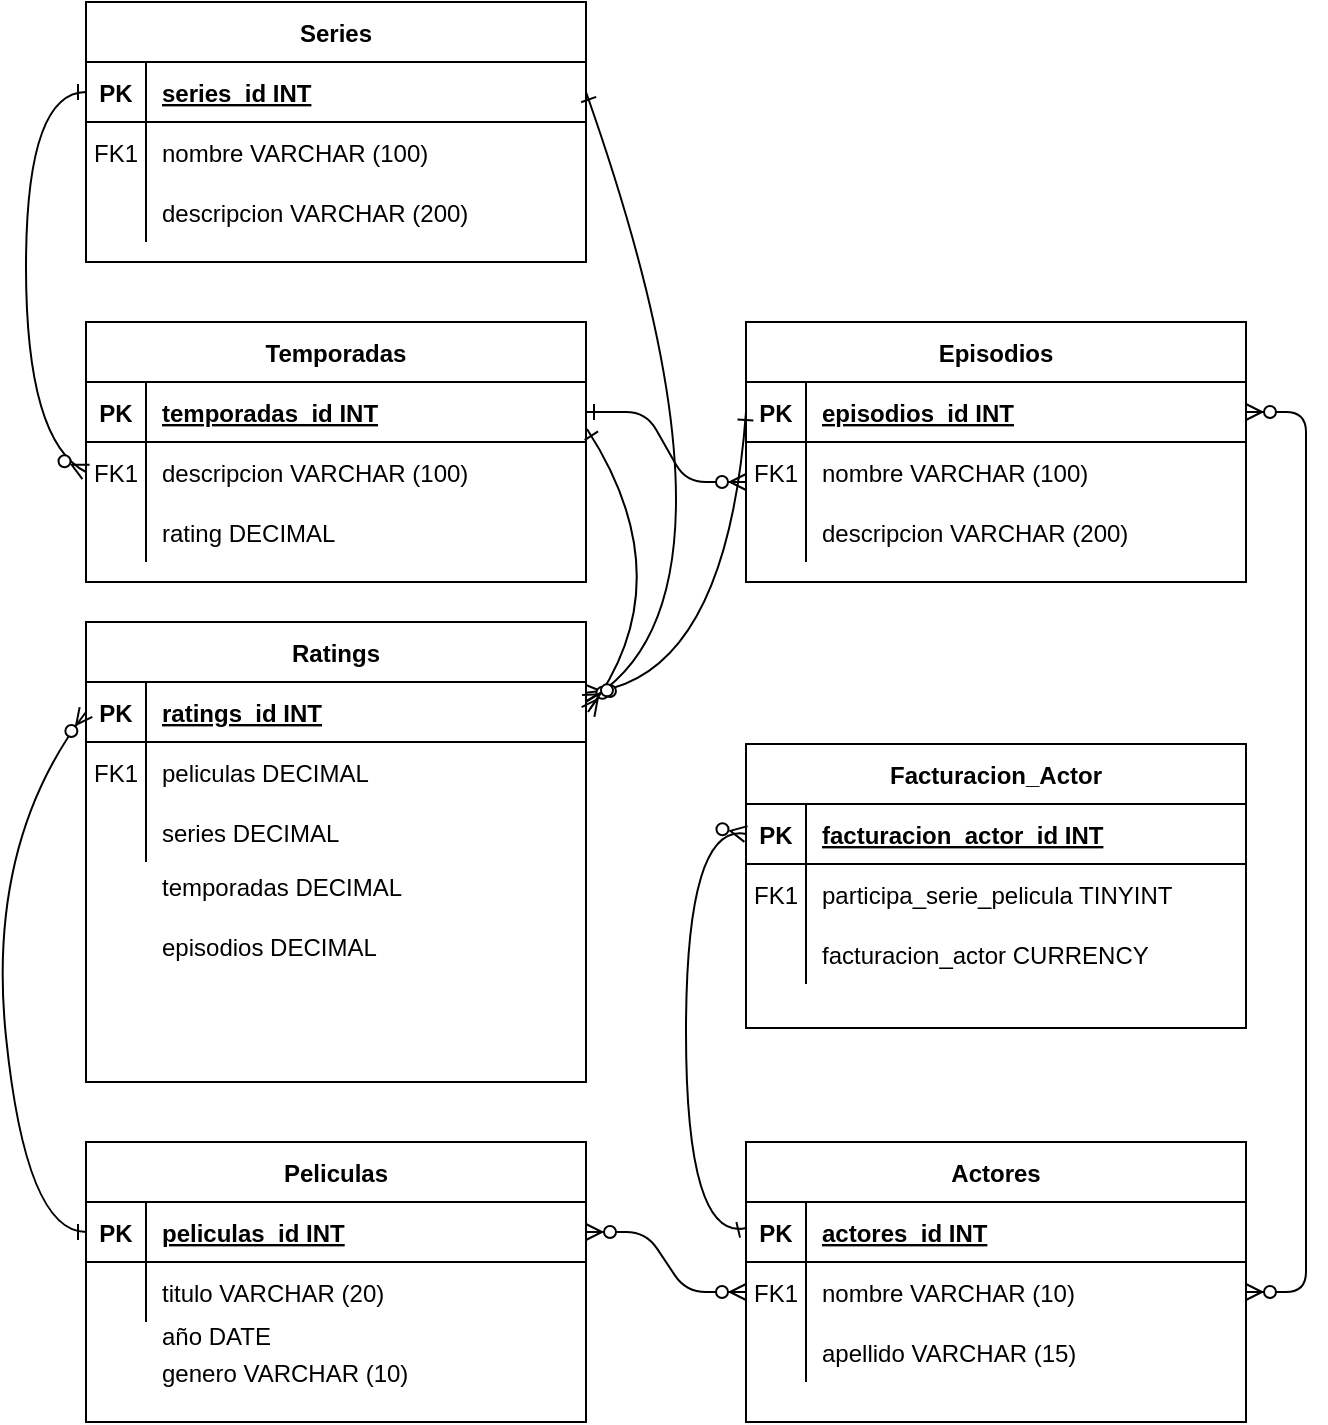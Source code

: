 <mxfile version="14.5.3" type="device"><diagram id="R2lEEEUBdFMjLlhIrx00" name="Page-1"><mxGraphModel dx="1483" dy="1883" grid="1" gridSize="10" guides="1" tooltips="1" connect="1" arrows="1" fold="1" page="1" pageScale="1" pageWidth="850" pageHeight="1100" math="0" shadow="0" extFonts="Permanent Marker^https://fonts.googleapis.com/css?family=Permanent+Marker"><root><mxCell id="0"/><mxCell id="1" parent="0"/><mxCell id="C-vyLk0tnHw3VtMMgP7b-1" value="" style="edgeStyle=entityRelationEdgeStyle;endArrow=ERzeroToMany;startArrow=ERzeroToMany;endFill=1;startFill=1;entryX=0;entryY=0.5;entryDx=0;entryDy=0;" parent="1" source="C-vyLk0tnHw3VtMMgP7b-24" target="C-vyLk0tnHw3VtMMgP7b-17" edge="1"><mxGeometry width="100" height="100" relative="1" as="geometry"><mxPoint x="340" y="720" as="sourcePoint"/><mxPoint x="440" y="620" as="targetPoint"/></mxGeometry></mxCell><mxCell id="C-vyLk0tnHw3VtMMgP7b-12" value="" style="edgeStyle=entityRelationEdgeStyle;endArrow=ERzeroToMany;startArrow=ERzeroToMany;endFill=1;startFill=1;" parent="1" source="C-vyLk0tnHw3VtMMgP7b-3" target="C-vyLk0tnHw3VtMMgP7b-17" edge="1"><mxGeometry width="100" height="100" relative="1" as="geometry"><mxPoint x="400" y="180" as="sourcePoint"/><mxPoint x="460" y="205" as="targetPoint"/></mxGeometry></mxCell><mxCell id="C-vyLk0tnHw3VtMMgP7b-2" value="Episodios" style="shape=table;startSize=30;container=1;collapsible=1;childLayout=tableLayout;fixedRows=1;rowLines=0;fontStyle=1;align=center;resizeLast=1;" parent="1" vertex="1"><mxGeometry x="450" y="-130" width="250" height="130" as="geometry"/></mxCell><mxCell id="C-vyLk0tnHw3VtMMgP7b-3" value="" style="shape=partialRectangle;collapsible=0;dropTarget=0;pointerEvents=0;fillColor=none;points=[[0,0.5],[1,0.5]];portConstraint=eastwest;top=0;left=0;right=0;bottom=1;" parent="C-vyLk0tnHw3VtMMgP7b-2" vertex="1"><mxGeometry y="30" width="250" height="30" as="geometry"/></mxCell><mxCell id="C-vyLk0tnHw3VtMMgP7b-4" value="PK" style="shape=partialRectangle;overflow=hidden;connectable=0;fillColor=none;top=0;left=0;bottom=0;right=0;fontStyle=1;" parent="C-vyLk0tnHw3VtMMgP7b-3" vertex="1"><mxGeometry width="30" height="30" as="geometry"/></mxCell><mxCell id="C-vyLk0tnHw3VtMMgP7b-5" value="episodios_id INT" style="shape=partialRectangle;overflow=hidden;connectable=0;fillColor=none;top=0;left=0;bottom=0;right=0;align=left;spacingLeft=6;fontStyle=5;" parent="C-vyLk0tnHw3VtMMgP7b-3" vertex="1"><mxGeometry x="30" width="220" height="30" as="geometry"/></mxCell><mxCell id="C-vyLk0tnHw3VtMMgP7b-6" value="" style="shape=partialRectangle;collapsible=0;dropTarget=0;pointerEvents=0;fillColor=none;points=[[0,0.5],[1,0.5]];portConstraint=eastwest;top=0;left=0;right=0;bottom=0;" parent="C-vyLk0tnHw3VtMMgP7b-2" vertex="1"><mxGeometry y="60" width="250" height="30" as="geometry"/></mxCell><mxCell id="C-vyLk0tnHw3VtMMgP7b-7" value="FK1" style="shape=partialRectangle;overflow=hidden;connectable=0;fillColor=none;top=0;left=0;bottom=0;right=0;" parent="C-vyLk0tnHw3VtMMgP7b-6" vertex="1"><mxGeometry width="30" height="30" as="geometry"/></mxCell><mxCell id="C-vyLk0tnHw3VtMMgP7b-8" value="nombre VARCHAR (100)" style="shape=partialRectangle;overflow=hidden;connectable=0;fillColor=none;top=0;left=0;bottom=0;right=0;align=left;spacingLeft=6;" parent="C-vyLk0tnHw3VtMMgP7b-6" vertex="1"><mxGeometry x="30" width="220" height="30" as="geometry"/></mxCell><mxCell id="C-vyLk0tnHw3VtMMgP7b-9" value="" style="shape=partialRectangle;collapsible=0;dropTarget=0;pointerEvents=0;fillColor=none;points=[[0,0.5],[1,0.5]];portConstraint=eastwest;top=0;left=0;right=0;bottom=0;" parent="C-vyLk0tnHw3VtMMgP7b-2" vertex="1"><mxGeometry y="90" width="250" height="30" as="geometry"/></mxCell><mxCell id="C-vyLk0tnHw3VtMMgP7b-10" value="" style="shape=partialRectangle;overflow=hidden;connectable=0;fillColor=none;top=0;left=0;bottom=0;right=0;" parent="C-vyLk0tnHw3VtMMgP7b-9" vertex="1"><mxGeometry width="30" height="30" as="geometry"/></mxCell><mxCell id="C-vyLk0tnHw3VtMMgP7b-11" value="descripcion VARCHAR (200)" style="shape=partialRectangle;overflow=hidden;connectable=0;fillColor=none;top=0;left=0;bottom=0;right=0;align=left;spacingLeft=6;" parent="C-vyLk0tnHw3VtMMgP7b-9" vertex="1"><mxGeometry x="30" width="220" height="30" as="geometry"/></mxCell><mxCell id="C-vyLk0tnHw3VtMMgP7b-13" value="Actores" style="shape=table;startSize=30;container=1;collapsible=1;childLayout=tableLayout;fixedRows=1;rowLines=0;fontStyle=1;align=center;resizeLast=1;" parent="1" vertex="1"><mxGeometry x="450" y="280" width="250" height="140" as="geometry"/></mxCell><mxCell id="C-vyLk0tnHw3VtMMgP7b-14" value="" style="shape=partialRectangle;collapsible=0;dropTarget=0;pointerEvents=0;fillColor=none;points=[[0,0.5],[1,0.5]];portConstraint=eastwest;top=0;left=0;right=0;bottom=1;" parent="C-vyLk0tnHw3VtMMgP7b-13" vertex="1"><mxGeometry y="30" width="250" height="30" as="geometry"/></mxCell><mxCell id="C-vyLk0tnHw3VtMMgP7b-15" value="PK" style="shape=partialRectangle;overflow=hidden;connectable=0;fillColor=none;top=0;left=0;bottom=0;right=0;fontStyle=1;" parent="C-vyLk0tnHw3VtMMgP7b-14" vertex="1"><mxGeometry width="30" height="30" as="geometry"/></mxCell><mxCell id="C-vyLk0tnHw3VtMMgP7b-16" value="actores_id INT" style="shape=partialRectangle;overflow=hidden;connectable=0;fillColor=none;top=0;left=0;bottom=0;right=0;align=left;spacingLeft=6;fontStyle=5;" parent="C-vyLk0tnHw3VtMMgP7b-14" vertex="1"><mxGeometry x="30" width="220" height="30" as="geometry"/></mxCell><mxCell id="C-vyLk0tnHw3VtMMgP7b-17" value="" style="shape=partialRectangle;collapsible=0;dropTarget=0;pointerEvents=0;fillColor=none;points=[[0,0.5],[1,0.5]];portConstraint=eastwest;top=0;left=0;right=0;bottom=0;" parent="C-vyLk0tnHw3VtMMgP7b-13" vertex="1"><mxGeometry y="60" width="250" height="30" as="geometry"/></mxCell><mxCell id="C-vyLk0tnHw3VtMMgP7b-18" value="FK1" style="shape=partialRectangle;overflow=hidden;connectable=0;fillColor=none;top=0;left=0;bottom=0;right=0;" parent="C-vyLk0tnHw3VtMMgP7b-17" vertex="1"><mxGeometry width="30" height="30" as="geometry"/></mxCell><mxCell id="C-vyLk0tnHw3VtMMgP7b-19" value="nombre VARCHAR (10)" style="shape=partialRectangle;overflow=hidden;connectable=0;fillColor=none;top=0;left=0;bottom=0;right=0;align=left;spacingLeft=6;" parent="C-vyLk0tnHw3VtMMgP7b-17" vertex="1"><mxGeometry x="30" width="220" height="30" as="geometry"/></mxCell><mxCell id="C-vyLk0tnHw3VtMMgP7b-20" value="" style="shape=partialRectangle;collapsible=0;dropTarget=0;pointerEvents=0;fillColor=none;points=[[0,0.5],[1,0.5]];portConstraint=eastwest;top=0;left=0;right=0;bottom=0;" parent="C-vyLk0tnHw3VtMMgP7b-13" vertex="1"><mxGeometry y="90" width="250" height="30" as="geometry"/></mxCell><mxCell id="C-vyLk0tnHw3VtMMgP7b-21" value="" style="shape=partialRectangle;overflow=hidden;connectable=0;fillColor=none;top=0;left=0;bottom=0;right=0;" parent="C-vyLk0tnHw3VtMMgP7b-20" vertex="1"><mxGeometry width="30" height="30" as="geometry"/></mxCell><mxCell id="C-vyLk0tnHw3VtMMgP7b-22" value="apellido VARCHAR (15)" style="shape=partialRectangle;overflow=hidden;connectable=0;fillColor=none;top=0;left=0;bottom=0;right=0;align=left;spacingLeft=6;" parent="C-vyLk0tnHw3VtMMgP7b-20" vertex="1"><mxGeometry x="30" width="220" height="30" as="geometry"/></mxCell><mxCell id="C-vyLk0tnHw3VtMMgP7b-23" value="Peliculas" style="shape=table;startSize=30;container=1;collapsible=1;childLayout=tableLayout;fixedRows=1;rowLines=0;fontStyle=1;align=center;resizeLast=1;" parent="1" vertex="1"><mxGeometry x="120" y="280" width="250" height="140" as="geometry"/></mxCell><mxCell id="C-vyLk0tnHw3VtMMgP7b-24" value="" style="shape=partialRectangle;collapsible=0;dropTarget=0;pointerEvents=0;fillColor=none;points=[[0,0.5],[1,0.5]];portConstraint=eastwest;top=0;left=0;right=0;bottom=1;" parent="C-vyLk0tnHw3VtMMgP7b-23" vertex="1"><mxGeometry y="30" width="250" height="30" as="geometry"/></mxCell><mxCell id="C-vyLk0tnHw3VtMMgP7b-25" value="PK" style="shape=partialRectangle;overflow=hidden;connectable=0;fillColor=none;top=0;left=0;bottom=0;right=0;fontStyle=1;" parent="C-vyLk0tnHw3VtMMgP7b-24" vertex="1"><mxGeometry width="30" height="30" as="geometry"/></mxCell><mxCell id="C-vyLk0tnHw3VtMMgP7b-26" value="peliculas_id INT" style="shape=partialRectangle;overflow=hidden;connectable=0;fillColor=none;top=0;left=0;bottom=0;right=0;align=left;spacingLeft=6;fontStyle=5;" parent="C-vyLk0tnHw3VtMMgP7b-24" vertex="1"><mxGeometry x="30" width="220" height="30" as="geometry"/></mxCell><mxCell id="C-vyLk0tnHw3VtMMgP7b-27" value="" style="shape=partialRectangle;collapsible=0;dropTarget=0;pointerEvents=0;fillColor=none;points=[[0,0.5],[1,0.5]];portConstraint=eastwest;top=0;left=0;right=0;bottom=0;" parent="C-vyLk0tnHw3VtMMgP7b-23" vertex="1"><mxGeometry y="60" width="250" height="30" as="geometry"/></mxCell><mxCell id="C-vyLk0tnHw3VtMMgP7b-28" value="" style="shape=partialRectangle;overflow=hidden;connectable=0;fillColor=none;top=0;left=0;bottom=0;right=0;" parent="C-vyLk0tnHw3VtMMgP7b-27" vertex="1"><mxGeometry width="30" height="30" as="geometry"/></mxCell><mxCell id="C-vyLk0tnHw3VtMMgP7b-29" value="titulo VARCHAR (20)" style="shape=partialRectangle;overflow=hidden;connectable=0;fillColor=none;top=0;left=0;bottom=0;right=0;align=left;spacingLeft=6;" parent="C-vyLk0tnHw3VtMMgP7b-27" vertex="1"><mxGeometry x="30" width="220" height="30" as="geometry"/></mxCell><mxCell id="OYsL8MsSdjmtslrMlt54-2" value="año DATE" style="shape=partialRectangle;overflow=hidden;connectable=0;fillColor=none;top=0;left=0;bottom=0;right=0;align=left;spacingLeft=6;" parent="1" vertex="1"><mxGeometry x="150" y="361.5" width="220" height="30" as="geometry"/></mxCell><mxCell id="OYsL8MsSdjmtslrMlt54-4" value="genero VARCHAR (10)" style="shape=partialRectangle;overflow=hidden;connectable=0;fillColor=none;top=0;left=0;bottom=0;right=0;align=left;spacingLeft=6;" parent="1" vertex="1"><mxGeometry x="150" y="380" width="220" height="30" as="geometry"/></mxCell><mxCell id="OYsL8MsSdjmtslrMlt54-11" value="Temporadas" style="shape=table;startSize=30;container=1;collapsible=1;childLayout=tableLayout;fixedRows=1;rowLines=0;fontStyle=1;align=center;resizeLast=1;" parent="1" vertex="1"><mxGeometry x="120" y="-130" width="250" height="130" as="geometry"/></mxCell><mxCell id="OYsL8MsSdjmtslrMlt54-12" value="" style="shape=partialRectangle;collapsible=0;dropTarget=0;pointerEvents=0;fillColor=none;points=[[0,0.5],[1,0.5]];portConstraint=eastwest;top=0;left=0;right=0;bottom=1;" parent="OYsL8MsSdjmtslrMlt54-11" vertex="1"><mxGeometry y="30" width="250" height="30" as="geometry"/></mxCell><mxCell id="OYsL8MsSdjmtslrMlt54-13" value="PK" style="shape=partialRectangle;overflow=hidden;connectable=0;fillColor=none;top=0;left=0;bottom=0;right=0;fontStyle=1;" parent="OYsL8MsSdjmtslrMlt54-12" vertex="1"><mxGeometry width="30" height="30" as="geometry"/></mxCell><mxCell id="OYsL8MsSdjmtslrMlt54-14" value="temporadas_id INT" style="shape=partialRectangle;overflow=hidden;connectable=0;fillColor=none;top=0;left=0;bottom=0;right=0;align=left;spacingLeft=6;fontStyle=5;" parent="OYsL8MsSdjmtslrMlt54-12" vertex="1"><mxGeometry x="30" width="220" height="30" as="geometry"/></mxCell><mxCell id="OYsL8MsSdjmtslrMlt54-15" value="" style="shape=partialRectangle;collapsible=0;dropTarget=0;pointerEvents=0;fillColor=none;points=[[0,0.5],[1,0.5]];portConstraint=eastwest;top=0;left=0;right=0;bottom=0;" parent="OYsL8MsSdjmtslrMlt54-11" vertex="1"><mxGeometry y="60" width="250" height="30" as="geometry"/></mxCell><mxCell id="OYsL8MsSdjmtslrMlt54-16" value="FK1" style="shape=partialRectangle;overflow=hidden;connectable=0;fillColor=none;top=0;left=0;bottom=0;right=0;" parent="OYsL8MsSdjmtslrMlt54-15" vertex="1"><mxGeometry width="30" height="30" as="geometry"/></mxCell><mxCell id="OYsL8MsSdjmtslrMlt54-17" value="descripcion VARCHAR (100)" style="shape=partialRectangle;overflow=hidden;connectable=0;fillColor=none;top=0;left=0;bottom=0;right=0;align=left;spacingLeft=6;" parent="OYsL8MsSdjmtslrMlt54-15" vertex="1"><mxGeometry x="30" width="220" height="30" as="geometry"/></mxCell><mxCell id="OYsL8MsSdjmtslrMlt54-18" value="" style="shape=partialRectangle;collapsible=0;dropTarget=0;pointerEvents=0;fillColor=none;points=[[0,0.5],[1,0.5]];portConstraint=eastwest;top=0;left=0;right=0;bottom=0;" parent="OYsL8MsSdjmtslrMlt54-11" vertex="1"><mxGeometry y="90" width="250" height="30" as="geometry"/></mxCell><mxCell id="OYsL8MsSdjmtslrMlt54-19" value="" style="shape=partialRectangle;overflow=hidden;connectable=0;fillColor=none;top=0;left=0;bottom=0;right=0;" parent="OYsL8MsSdjmtslrMlt54-18" vertex="1"><mxGeometry width="30" height="30" as="geometry"/></mxCell><mxCell id="OYsL8MsSdjmtslrMlt54-20" value="rating DECIMAL" style="shape=partialRectangle;overflow=hidden;connectable=0;fillColor=none;top=0;left=0;bottom=0;right=0;align=left;spacingLeft=6;" parent="OYsL8MsSdjmtslrMlt54-18" vertex="1"><mxGeometry x="30" width="220" height="30" as="geometry"/></mxCell><mxCell id="OYsL8MsSdjmtslrMlt54-22" value="Series" style="shape=table;startSize=30;container=1;collapsible=1;childLayout=tableLayout;fixedRows=1;rowLines=0;fontStyle=1;align=center;resizeLast=1;" parent="1" vertex="1"><mxGeometry x="120" y="-290" width="250" height="130" as="geometry"/></mxCell><mxCell id="OYsL8MsSdjmtslrMlt54-23" value="" style="shape=partialRectangle;collapsible=0;dropTarget=0;pointerEvents=0;fillColor=none;points=[[0,0.5],[1,0.5]];portConstraint=eastwest;top=0;left=0;right=0;bottom=1;" parent="OYsL8MsSdjmtslrMlt54-22" vertex="1"><mxGeometry y="30" width="250" height="30" as="geometry"/></mxCell><mxCell id="OYsL8MsSdjmtslrMlt54-24" value="PK" style="shape=partialRectangle;overflow=hidden;connectable=0;fillColor=none;top=0;left=0;bottom=0;right=0;fontStyle=1;" parent="OYsL8MsSdjmtslrMlt54-23" vertex="1"><mxGeometry width="30" height="30" as="geometry"/></mxCell><mxCell id="OYsL8MsSdjmtslrMlt54-25" value="series_id INT" style="shape=partialRectangle;overflow=hidden;connectable=0;fillColor=none;top=0;left=0;bottom=0;right=0;align=left;spacingLeft=6;fontStyle=5;" parent="OYsL8MsSdjmtslrMlt54-23" vertex="1"><mxGeometry x="30" width="220" height="30" as="geometry"/></mxCell><mxCell id="OYsL8MsSdjmtslrMlt54-26" value="" style="shape=partialRectangle;collapsible=0;dropTarget=0;pointerEvents=0;fillColor=none;points=[[0,0.5],[1,0.5]];portConstraint=eastwest;top=0;left=0;right=0;bottom=0;" parent="OYsL8MsSdjmtslrMlt54-22" vertex="1"><mxGeometry y="60" width="250" height="30" as="geometry"/></mxCell><mxCell id="OYsL8MsSdjmtslrMlt54-27" value="FK1" style="shape=partialRectangle;overflow=hidden;connectable=0;fillColor=none;top=0;left=0;bottom=0;right=0;" parent="OYsL8MsSdjmtslrMlt54-26" vertex="1"><mxGeometry width="30" height="30" as="geometry"/></mxCell><mxCell id="OYsL8MsSdjmtslrMlt54-28" value="nombre VARCHAR (100)" style="shape=partialRectangle;overflow=hidden;connectable=0;fillColor=none;top=0;left=0;bottom=0;right=0;align=left;spacingLeft=6;" parent="OYsL8MsSdjmtslrMlt54-26" vertex="1"><mxGeometry x="30" width="220" height="30" as="geometry"/></mxCell><mxCell id="OYsL8MsSdjmtslrMlt54-29" value="" style="shape=partialRectangle;collapsible=0;dropTarget=0;pointerEvents=0;fillColor=none;points=[[0,0.5],[1,0.5]];portConstraint=eastwest;top=0;left=0;right=0;bottom=0;" parent="OYsL8MsSdjmtslrMlt54-22" vertex="1"><mxGeometry y="90" width="250" height="30" as="geometry"/></mxCell><mxCell id="OYsL8MsSdjmtslrMlt54-30" value="" style="shape=partialRectangle;overflow=hidden;connectable=0;fillColor=none;top=0;left=0;bottom=0;right=0;" parent="OYsL8MsSdjmtslrMlt54-29" vertex="1"><mxGeometry width="30" height="30" as="geometry"/></mxCell><mxCell id="OYsL8MsSdjmtslrMlt54-31" value="descripcion VARCHAR (200)" style="shape=partialRectangle;overflow=hidden;connectable=0;fillColor=none;top=0;left=0;bottom=0;right=0;align=left;spacingLeft=6;" parent="OYsL8MsSdjmtslrMlt54-29" vertex="1"><mxGeometry x="30" width="220" height="30" as="geometry"/></mxCell><mxCell id="OYsL8MsSdjmtslrMlt54-41" value="" style="edgeStyle=entityRelationEdgeStyle;endArrow=ERzeroToMany;startArrow=ERone;endFill=1;startFill=0;entryX=0;entryY=0.5;entryDx=0;entryDy=0;exitX=1;exitY=0.5;exitDx=0;exitDy=0;" parent="1" edge="1" source="OYsL8MsSdjmtslrMlt54-12"><mxGeometry width="100" height="100" relative="1" as="geometry"><mxPoint x="370" y="-80" as="sourcePoint"/><mxPoint x="450" y="-50" as="targetPoint"/></mxGeometry></mxCell><mxCell id="OYsL8MsSdjmtslrMlt54-43" value="" style="curved=1;endArrow=ERzeroToMany;html=1;exitX=0;exitY=0.5;exitDx=0;exitDy=0;entryX=0;entryY=0.5;entryDx=0;entryDy=0;endFill=1;startArrow=ERone;startFill=0;" parent="1" source="OYsL8MsSdjmtslrMlt54-23" target="OYsL8MsSdjmtslrMlt54-15" edge="1"><mxGeometry width="50" height="50" relative="1" as="geometry"><mxPoint x="400" y="160" as="sourcePoint"/><mxPoint x="450" y="110" as="targetPoint"/><Array as="points"><mxPoint x="90" y="-245"/><mxPoint x="90" y="-70"/></Array></mxGeometry></mxCell><mxCell id="OYsL8MsSdjmtslrMlt54-59" value="Facturacion_Actor" style="shape=table;startSize=30;container=1;collapsible=1;childLayout=tableLayout;fixedRows=1;rowLines=0;fontStyle=1;align=center;resizeLast=1;" parent="1" vertex="1"><mxGeometry x="450" y="81" width="250" height="142" as="geometry"/></mxCell><mxCell id="OYsL8MsSdjmtslrMlt54-60" value="" style="shape=partialRectangle;collapsible=0;dropTarget=0;pointerEvents=0;fillColor=none;points=[[0,0.5],[1,0.5]];portConstraint=eastwest;top=0;left=0;right=0;bottom=1;" parent="OYsL8MsSdjmtslrMlt54-59" vertex="1"><mxGeometry y="30" width="250" height="30" as="geometry"/></mxCell><mxCell id="OYsL8MsSdjmtslrMlt54-61" value="PK" style="shape=partialRectangle;overflow=hidden;connectable=0;fillColor=none;top=0;left=0;bottom=0;right=0;fontStyle=1;" parent="OYsL8MsSdjmtslrMlt54-60" vertex="1"><mxGeometry width="30" height="30" as="geometry"/></mxCell><mxCell id="OYsL8MsSdjmtslrMlt54-62" value="facturacion_actor_id INT" style="shape=partialRectangle;overflow=hidden;connectable=0;fillColor=none;top=0;left=0;bottom=0;right=0;align=left;spacingLeft=6;fontStyle=5;" parent="OYsL8MsSdjmtslrMlt54-60" vertex="1"><mxGeometry x="30" width="220" height="30" as="geometry"/></mxCell><mxCell id="OYsL8MsSdjmtslrMlt54-63" value="" style="shape=partialRectangle;collapsible=0;dropTarget=0;pointerEvents=0;fillColor=none;points=[[0,0.5],[1,0.5]];portConstraint=eastwest;top=0;left=0;right=0;bottom=0;" parent="OYsL8MsSdjmtslrMlt54-59" vertex="1"><mxGeometry y="60" width="250" height="30" as="geometry"/></mxCell><mxCell id="OYsL8MsSdjmtslrMlt54-64" value="FK1" style="shape=partialRectangle;overflow=hidden;connectable=0;fillColor=none;top=0;left=0;bottom=0;right=0;" parent="OYsL8MsSdjmtslrMlt54-63" vertex="1"><mxGeometry width="30" height="30" as="geometry"/></mxCell><mxCell id="OYsL8MsSdjmtslrMlt54-65" value="participa_serie_pelicula TINYINT" style="shape=partialRectangle;overflow=hidden;connectable=0;fillColor=none;top=0;left=0;bottom=0;right=0;align=left;spacingLeft=6;" parent="OYsL8MsSdjmtslrMlt54-63" vertex="1"><mxGeometry x="30" width="220" height="30" as="geometry"/></mxCell><mxCell id="OYsL8MsSdjmtslrMlt54-66" value="" style="shape=partialRectangle;collapsible=0;dropTarget=0;pointerEvents=0;fillColor=none;points=[[0,0.5],[1,0.5]];portConstraint=eastwest;top=0;left=0;right=0;bottom=0;" parent="OYsL8MsSdjmtslrMlt54-59" vertex="1"><mxGeometry y="90" width="250" height="30" as="geometry"/></mxCell><mxCell id="OYsL8MsSdjmtslrMlt54-67" value="" style="shape=partialRectangle;overflow=hidden;connectable=0;fillColor=none;top=0;left=0;bottom=0;right=0;" parent="OYsL8MsSdjmtslrMlt54-66" vertex="1"><mxGeometry width="30" height="30" as="geometry"/></mxCell><mxCell id="OYsL8MsSdjmtslrMlt54-68" value="facturacion_actor CURRENCY" style="shape=partialRectangle;overflow=hidden;connectable=0;fillColor=none;top=0;left=0;bottom=0;right=0;align=left;spacingLeft=6;" parent="OYsL8MsSdjmtslrMlt54-66" vertex="1"><mxGeometry x="30" width="220" height="30" as="geometry"/></mxCell><mxCell id="OYsL8MsSdjmtslrMlt54-74" value="" style="curved=1;endArrow=ERzeroToMany;html=1;exitX=0;exitY=0.5;exitDx=0;exitDy=0;entryX=0;entryY=0.5;entryDx=0;entryDy=0;endFill=1;startArrow=ERone;startFill=0;" parent="1" target="OYsL8MsSdjmtslrMlt54-60" edge="1"><mxGeometry width="50" height="50" relative="1" as="geometry"><mxPoint x="450" y="323" as="sourcePoint"/><mxPoint x="450" y="180" as="targetPoint"/><Array as="points"><mxPoint x="420" y="330"/><mxPoint x="420" y="120"/></Array></mxGeometry></mxCell><mxCell id="hSOP-3o9CaAUma1rwUsU-1" value="Ratings" style="shape=table;startSize=30;container=1;collapsible=1;childLayout=tableLayout;fixedRows=1;rowLines=0;fontStyle=1;align=center;resizeLast=1;" vertex="1" parent="1"><mxGeometry x="120" y="20" width="250" height="230" as="geometry"/></mxCell><mxCell id="hSOP-3o9CaAUma1rwUsU-2" value="" style="shape=partialRectangle;collapsible=0;dropTarget=0;pointerEvents=0;fillColor=none;points=[[0,0.5],[1,0.5]];portConstraint=eastwest;top=0;left=0;right=0;bottom=1;" vertex="1" parent="hSOP-3o9CaAUma1rwUsU-1"><mxGeometry y="30" width="250" height="30" as="geometry"/></mxCell><mxCell id="hSOP-3o9CaAUma1rwUsU-3" value="PK" style="shape=partialRectangle;overflow=hidden;connectable=0;fillColor=none;top=0;left=0;bottom=0;right=0;fontStyle=1;" vertex="1" parent="hSOP-3o9CaAUma1rwUsU-2"><mxGeometry width="30" height="30" as="geometry"/></mxCell><mxCell id="hSOP-3o9CaAUma1rwUsU-4" value="ratings_id INT" style="shape=partialRectangle;overflow=hidden;connectable=0;fillColor=none;top=0;left=0;bottom=0;right=0;align=left;spacingLeft=6;fontStyle=5;" vertex="1" parent="hSOP-3o9CaAUma1rwUsU-2"><mxGeometry x="30" width="220" height="30" as="geometry"/></mxCell><mxCell id="hSOP-3o9CaAUma1rwUsU-5" value="" style="shape=partialRectangle;collapsible=0;dropTarget=0;pointerEvents=0;fillColor=none;points=[[0,0.5],[1,0.5]];portConstraint=eastwest;top=0;left=0;right=0;bottom=0;" vertex="1" parent="hSOP-3o9CaAUma1rwUsU-1"><mxGeometry y="60" width="250" height="30" as="geometry"/></mxCell><mxCell id="hSOP-3o9CaAUma1rwUsU-6" value="FK1" style="shape=partialRectangle;overflow=hidden;connectable=0;fillColor=none;top=0;left=0;bottom=0;right=0;" vertex="1" parent="hSOP-3o9CaAUma1rwUsU-5"><mxGeometry width="30" height="30" as="geometry"/></mxCell><mxCell id="hSOP-3o9CaAUma1rwUsU-7" value="peliculas DECIMAL" style="shape=partialRectangle;overflow=hidden;connectable=0;fillColor=none;top=0;left=0;bottom=0;right=0;align=left;spacingLeft=6;" vertex="1" parent="hSOP-3o9CaAUma1rwUsU-5"><mxGeometry x="30" width="220" height="30" as="geometry"/></mxCell><mxCell id="hSOP-3o9CaAUma1rwUsU-8" value="" style="shape=partialRectangle;collapsible=0;dropTarget=0;pointerEvents=0;fillColor=none;points=[[0,0.5],[1,0.5]];portConstraint=eastwest;top=0;left=0;right=0;bottom=0;" vertex="1" parent="hSOP-3o9CaAUma1rwUsU-1"><mxGeometry y="90" width="250" height="30" as="geometry"/></mxCell><mxCell id="hSOP-3o9CaAUma1rwUsU-9" value="" style="shape=partialRectangle;overflow=hidden;connectable=0;fillColor=none;top=0;left=0;bottom=0;right=0;" vertex="1" parent="hSOP-3o9CaAUma1rwUsU-8"><mxGeometry width="30" height="30" as="geometry"/></mxCell><mxCell id="hSOP-3o9CaAUma1rwUsU-10" value="series DECIMAL" style="shape=partialRectangle;overflow=hidden;connectable=0;fillColor=none;top=0;left=0;bottom=0;right=0;align=left;spacingLeft=6;" vertex="1" parent="hSOP-3o9CaAUma1rwUsU-8"><mxGeometry x="30" width="220" height="30" as="geometry"/></mxCell><mxCell id="hSOP-3o9CaAUma1rwUsU-11" value="temporadas DECIMAL" style="shape=partialRectangle;overflow=hidden;connectable=0;fillColor=none;top=0;left=0;bottom=0;right=0;align=left;spacingLeft=6;" vertex="1" parent="1"><mxGeometry x="150" y="137" width="220" height="30" as="geometry"/></mxCell><mxCell id="hSOP-3o9CaAUma1rwUsU-12" value="episodios DECIMAL" style="shape=partialRectangle;overflow=hidden;connectable=0;fillColor=none;top=0;left=0;bottom=0;right=0;align=left;spacingLeft=6;" vertex="1" parent="1"><mxGeometry x="150" y="167" width="220" height="30" as="geometry"/></mxCell><mxCell id="hSOP-3o9CaAUma1rwUsU-13" value="" style="curved=1;endArrow=ERone;html=1;exitX=0;exitY=0.5;exitDx=0;exitDy=0;entryX=0;entryY=0.5;entryDx=0;entryDy=0;endFill=0;startArrow=ERzeroToMany;startFill=1;" edge="1" parent="1" source="hSOP-3o9CaAUma1rwUsU-2" target="C-vyLk0tnHw3VtMMgP7b-24"><mxGeometry width="50" height="50" relative="1" as="geometry"><mxPoint x="460" y="333" as="sourcePoint"/><mxPoint x="460" y="136" as="targetPoint"/><Array as="points"><mxPoint x="70" y="130"/><mxPoint x="90" y="325"/></Array></mxGeometry></mxCell><mxCell id="hSOP-3o9CaAUma1rwUsU-14" value="" style="curved=1;endArrow=ERone;html=1;entryX=0;entryY=0.5;entryDx=0;entryDy=0;endFill=0;startArrow=ERzeroToMany;startFill=1;" edge="1" parent="1" source="hSOP-3o9CaAUma1rwUsU-2" target="C-vyLk0tnHw3VtMMgP7b-3"><mxGeometry width="50" height="50" relative="1" as="geometry"><mxPoint x="371" y="56" as="sourcePoint"/><mxPoint x="130" y="335" as="targetPoint"/><Array as="points"><mxPoint x="440" y="50"/></Array></mxGeometry></mxCell><mxCell id="hSOP-3o9CaAUma1rwUsU-15" value="" style="curved=1;endArrow=ERone;html=1;endFill=0;startArrow=ERzeroToMany;startFill=1;entryX=1.002;entryY=0.783;entryDx=0;entryDy=0;entryPerimeter=0;" edge="1" parent="1" target="OYsL8MsSdjmtslrMlt54-12"><mxGeometry width="50" height="50" relative="1" as="geometry"><mxPoint x="371" y="65" as="sourcePoint"/><mxPoint x="370" y="-80" as="targetPoint"/><Array as="points"><mxPoint x="420"/></Array></mxGeometry></mxCell><mxCell id="hSOP-3o9CaAUma1rwUsU-16" value="" style="curved=1;endArrow=ERone;html=1;endFill=0;startArrow=ERzeroToMany;startFill=1;entryX=1;entryY=0.5;entryDx=0;entryDy=0;" edge="1" parent="1" target="OYsL8MsSdjmtslrMlt54-23"><mxGeometry width="50" height="50" relative="1" as="geometry"><mxPoint x="370" y="60" as="sourcePoint"/><mxPoint x="370" y="-310" as="targetPoint"/><Array as="points"><mxPoint x="460" y="10"/></Array></mxGeometry></mxCell></root></mxGraphModel></diagram></mxfile>